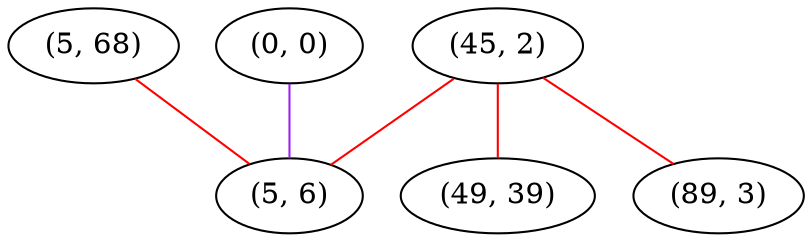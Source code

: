graph "" {
"(5, 68)";
"(0, 0)";
"(45, 2)";
"(49, 39)";
"(5, 6)";
"(89, 3)";
"(5, 68)" -- "(5, 6)"  [color=red, key=0, weight=1];
"(0, 0)" -- "(5, 6)"  [color=purple, key=0, weight=4];
"(45, 2)" -- "(5, 6)"  [color=red, key=0, weight=1];
"(45, 2)" -- "(89, 3)"  [color=red, key=0, weight=1];
"(45, 2)" -- "(49, 39)"  [color=red, key=0, weight=1];
}
